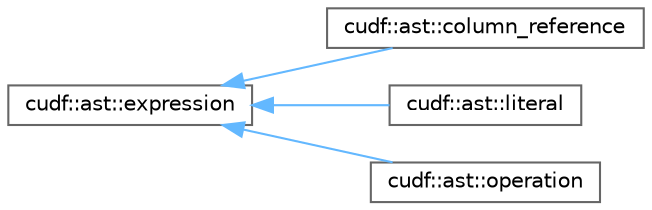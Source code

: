 digraph "类继承关系图"
{
 // LATEX_PDF_SIZE
  bgcolor="transparent";
  edge [fontname=Helvetica,fontsize=10,labelfontname=Helvetica,labelfontsize=10];
  node [fontname=Helvetica,fontsize=10,shape=box,height=0.2,width=0.4];
  rankdir="LR";
  Node0 [id="Node000000",label="cudf::ast::expression",height=0.2,width=0.4,color="grey40", fillcolor="white", style="filled",URL="$structcudf_1_1ast_1_1expression.html",tooltip="A generic expression that can be evaluated to return a value."];
  Node0 -> Node1 [id="edge89_Node000000_Node000001",dir="back",color="steelblue1",style="solid",tooltip=" "];
  Node1 [id="Node000001",label="cudf::ast::column_reference",height=0.2,width=0.4,color="grey40", fillcolor="white", style="filled",URL="$classcudf_1_1ast_1_1column__reference.html",tooltip="A expression referring to data from a column in a table."];
  Node0 -> Node2 [id="edge90_Node000000_Node000002",dir="back",color="steelblue1",style="solid",tooltip=" "];
  Node2 [id="Node000002",label="cudf::ast::literal",height=0.2,width=0.4,color="grey40", fillcolor="white", style="filled",URL="$classcudf_1_1ast_1_1literal.html",tooltip="A literal value used in an abstract syntax tree."];
  Node0 -> Node3 [id="edge91_Node000000_Node000003",dir="back",color="steelblue1",style="solid",tooltip=" "];
  Node3 [id="Node000003",label="cudf::ast::operation",height=0.2,width=0.4,color="grey40", fillcolor="white", style="filled",URL="$classcudf_1_1ast_1_1operation.html",tooltip="An operation expression holds an operator and zero or more operands."];
}

